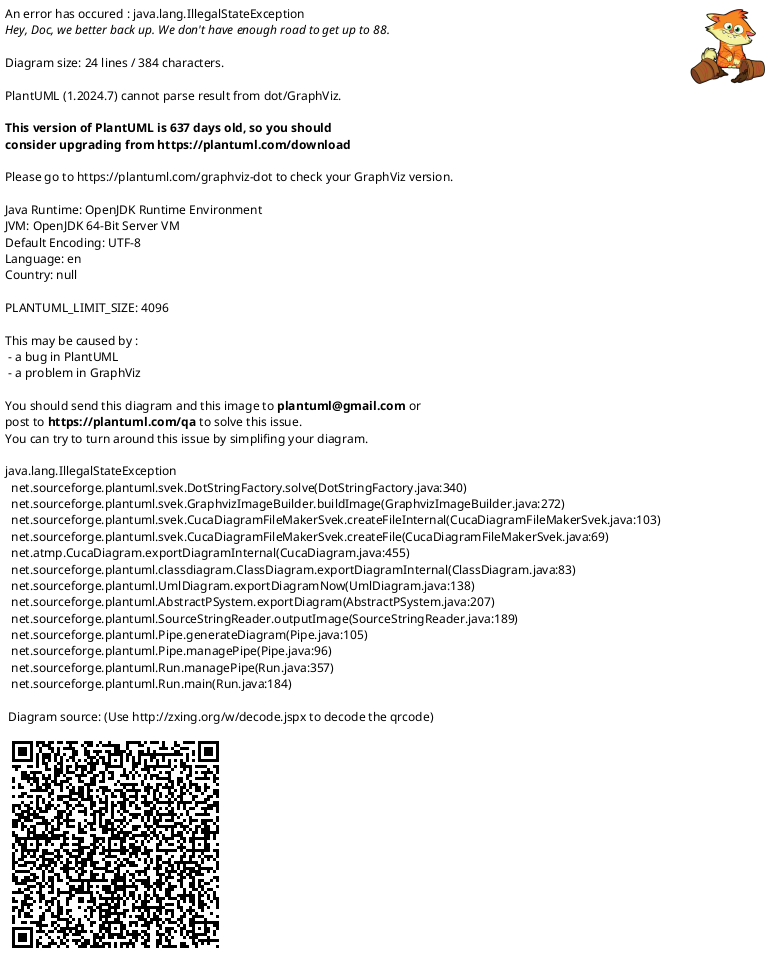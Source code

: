 @startuml Foodversity-Database
skinparam linetype ortho

component Grocery as GroceryComponent {
    entity Product {}
    entity Shop {}
    entity ShoppingList{}
}

component Food as FoodComponent {
    entity Meal {}
    entity Allergen {}
    entity Nutrition {}
    entity Recipe {}
}

component User as UserComponent  {
    entity User {

    }
    entity Person { }
}

@enduml
